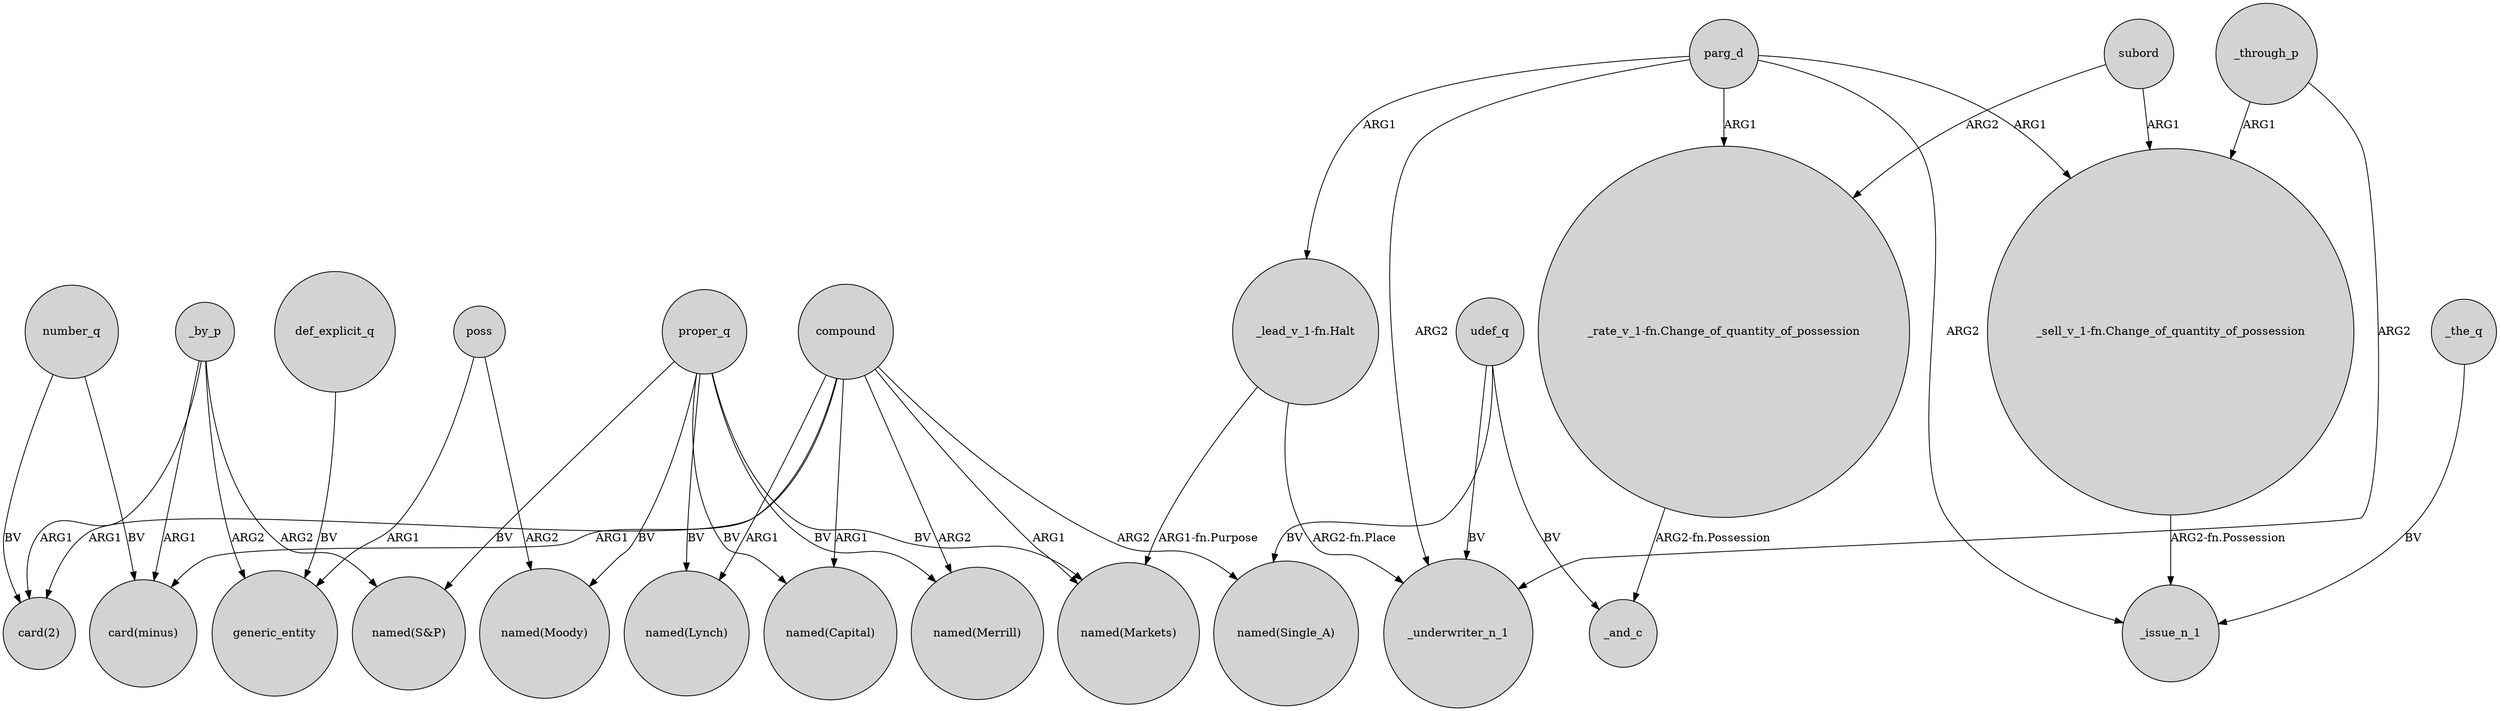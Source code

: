 digraph {
	node [shape=circle style=filled]
	compound -> "card(minus)" [label=ARG1]
	def_explicit_q -> generic_entity [label=BV]
	number_q -> "card(2)" [label=BV]
	"_sell_v_1-fn.Change_of_quantity_of_possession" -> _issue_n_1 [label="ARG2-fn.Possession"]
	proper_q -> "named(Merrill)" [label=BV]
	proper_q -> "named(Capital)" [label=BV]
	proper_q -> "named(S&P)" [label=BV]
	_by_p -> "named(S&P)" [label=ARG2]
	udef_q -> _and_c [label=BV]
	subord -> "_sell_v_1-fn.Change_of_quantity_of_possession" [label=ARG1]
	parg_d -> "_sell_v_1-fn.Change_of_quantity_of_possession" [label=ARG1]
	_by_p -> "card(2)" [label=ARG1]
	poss -> generic_entity [label=ARG1]
	"_lead_v_1-fn.Halt" -> "named(Markets)" [label="ARG1-fn.Purpose"]
	compound -> "named(Single_A)" [label=ARG2]
	_through_p -> _underwriter_n_1 [label=ARG2]
	poss -> "named(Moody)" [label=ARG2]
	number_q -> "card(minus)" [label=BV]
	udef_q -> _underwriter_n_1 [label=BV]
	subord -> "_rate_v_1-fn.Change_of_quantity_of_possession" [label=ARG2]
	_by_p -> generic_entity [label=ARG2]
	"_rate_v_1-fn.Change_of_quantity_of_possession" -> _and_c [label="ARG2-fn.Possession"]
	compound -> "card(2)" [label=ARG1]
	parg_d -> "_lead_v_1-fn.Halt" [label=ARG1]
	compound -> "named(Markets)" [label=ARG1]
	proper_q -> "named(Moody)" [label=BV]
	"_lead_v_1-fn.Halt" -> _underwriter_n_1 [label="ARG2-fn.Place"]
	proper_q -> "named(Lynch)" [label=BV]
	_by_p -> "card(minus)" [label=ARG1]
	udef_q -> "named(Single_A)" [label=BV]
	parg_d -> "_rate_v_1-fn.Change_of_quantity_of_possession" [label=ARG1]
	proper_q -> "named(Markets)" [label=BV]
	compound -> "named(Lynch)" [label=ARG1]
	parg_d -> _issue_n_1 [label=ARG2]
	parg_d -> _underwriter_n_1 [label=ARG2]
	_through_p -> "_sell_v_1-fn.Change_of_quantity_of_possession" [label=ARG1]
	compound -> "named(Capital)" [label=ARG1]
	compound -> "named(Merrill)" [label=ARG2]
	_the_q -> _issue_n_1 [label=BV]
}
